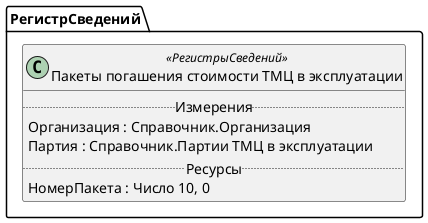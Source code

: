 ﻿@startuml ПакетыПогашенияСтоимостиТМЦ
'!include templates.wsd
'..\include templates.wsd
class РегистрСведений.ПакетыПогашенияСтоимостиТМЦ as "Пакеты погашения стоимости ТМЦ в эксплуатации" <<РегистрыСведений>>
{
..Измерения..
Организация : Справочник.Организация
Партия : Справочник.Партии ТМЦ в эксплуатации
..Ресурсы..
НомерПакета : Число 10, 0
}
@enduml
